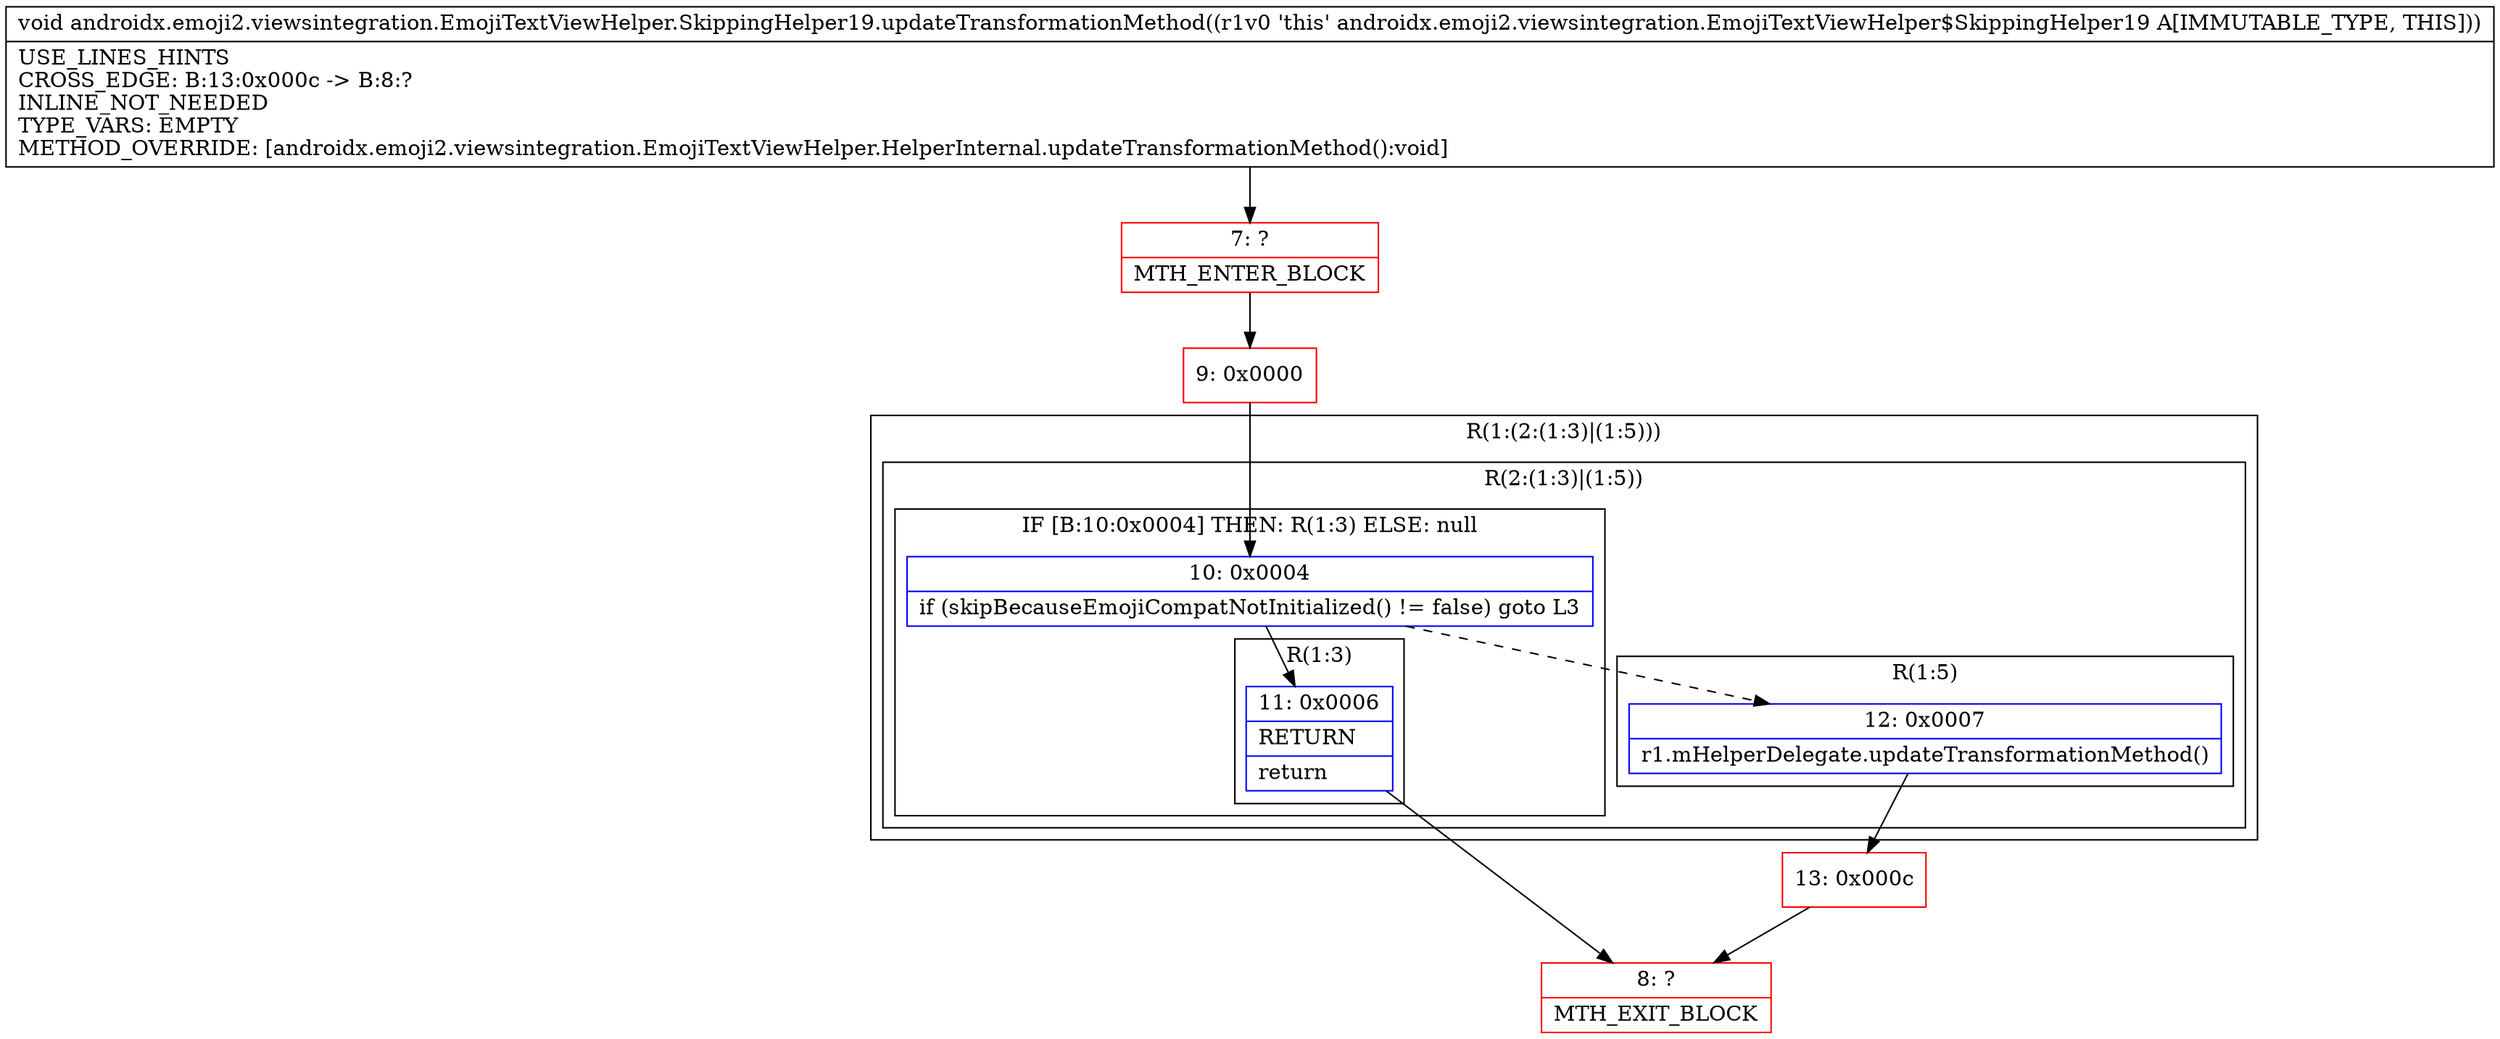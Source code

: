 digraph "CFG forandroidx.emoji2.viewsintegration.EmojiTextViewHelper.SkippingHelper19.updateTransformationMethod()V" {
subgraph cluster_Region_2065762593 {
label = "R(1:(2:(1:3)|(1:5)))";
node [shape=record,color=blue];
subgraph cluster_Region_1013917078 {
label = "R(2:(1:3)|(1:5))";
node [shape=record,color=blue];
subgraph cluster_IfRegion_955525633 {
label = "IF [B:10:0x0004] THEN: R(1:3) ELSE: null";
node [shape=record,color=blue];
Node_10 [shape=record,label="{10\:\ 0x0004|if (skipBecauseEmojiCompatNotInitialized() != false) goto L3\l}"];
subgraph cluster_Region_1248682768 {
label = "R(1:3)";
node [shape=record,color=blue];
Node_11 [shape=record,label="{11\:\ 0x0006|RETURN\l|return\l}"];
}
}
subgraph cluster_Region_972428157 {
label = "R(1:5)";
node [shape=record,color=blue];
Node_12 [shape=record,label="{12\:\ 0x0007|r1.mHelperDelegate.updateTransformationMethod()\l}"];
}
}
}
Node_7 [shape=record,color=red,label="{7\:\ ?|MTH_ENTER_BLOCK\l}"];
Node_9 [shape=record,color=red,label="{9\:\ 0x0000}"];
Node_8 [shape=record,color=red,label="{8\:\ ?|MTH_EXIT_BLOCK\l}"];
Node_13 [shape=record,color=red,label="{13\:\ 0x000c}"];
MethodNode[shape=record,label="{void androidx.emoji2.viewsintegration.EmojiTextViewHelper.SkippingHelper19.updateTransformationMethod((r1v0 'this' androidx.emoji2.viewsintegration.EmojiTextViewHelper$SkippingHelper19 A[IMMUTABLE_TYPE, THIS]))  | USE_LINES_HINTS\lCROSS_EDGE: B:13:0x000c \-\> B:8:?\lINLINE_NOT_NEEDED\lTYPE_VARS: EMPTY\lMETHOD_OVERRIDE: [androidx.emoji2.viewsintegration.EmojiTextViewHelper.HelperInternal.updateTransformationMethod():void]\l}"];
MethodNode -> Node_7;Node_10 -> Node_11;
Node_10 -> Node_12[style=dashed];
Node_11 -> Node_8;
Node_12 -> Node_13;
Node_7 -> Node_9;
Node_9 -> Node_10;
Node_13 -> Node_8;
}

